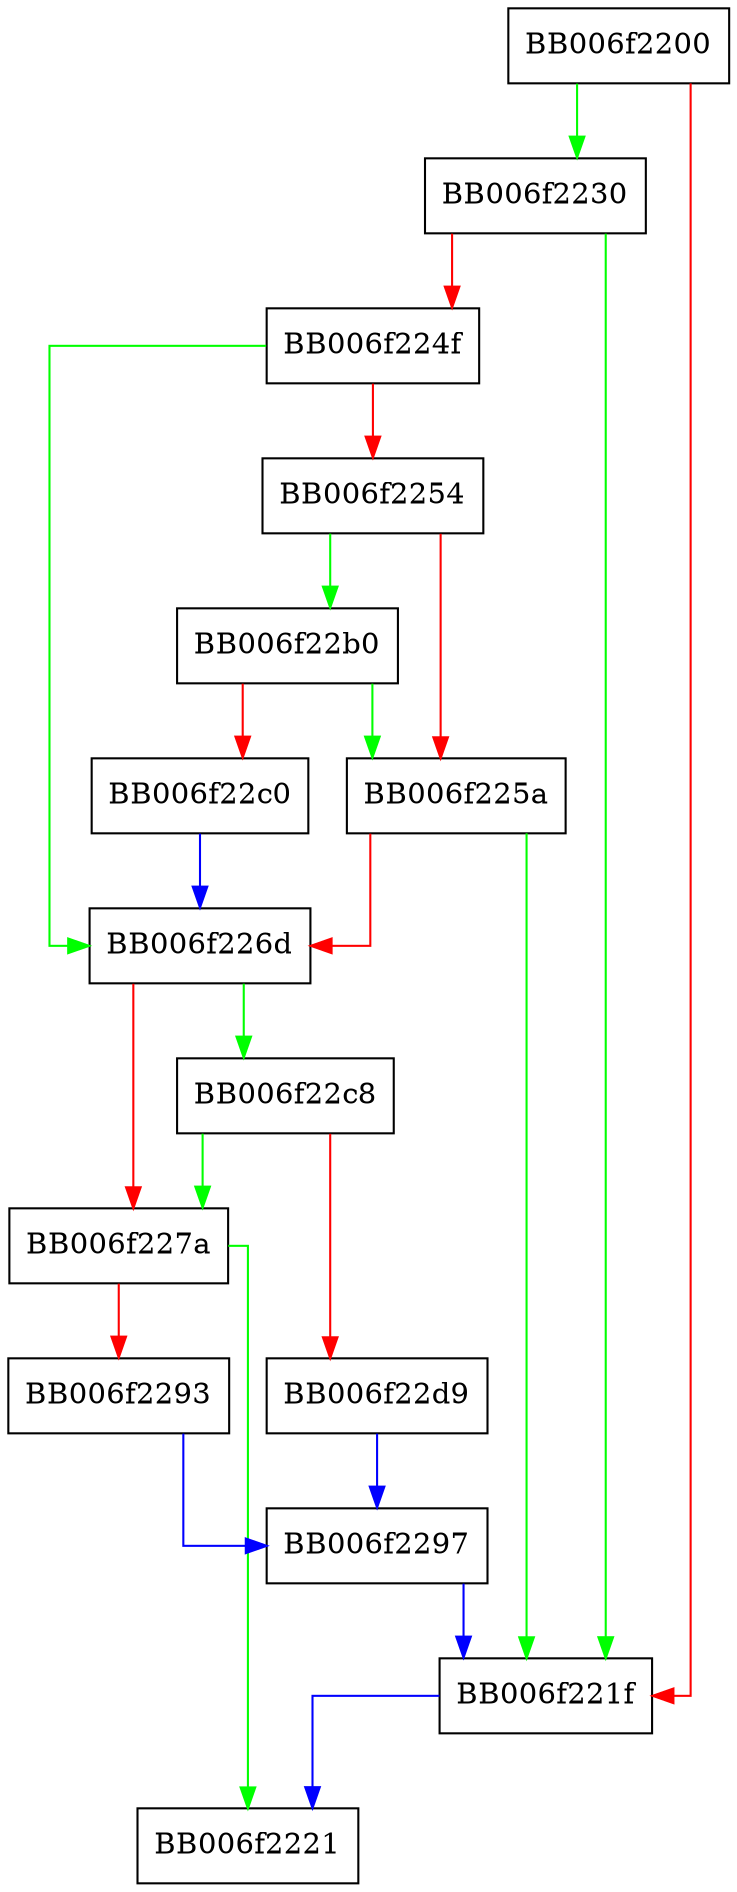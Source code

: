 digraph rsa_digest_sign_init {
  node [shape="box"];
  graph [splines=ortho];
  BB006f2200 -> BB006f2230 [color="green"];
  BB006f2200 -> BB006f221f [color="red"];
  BB006f221f -> BB006f2221 [color="blue"];
  BB006f2230 -> BB006f221f [color="green"];
  BB006f2230 -> BB006f224f [color="red"];
  BB006f224f -> BB006f226d [color="green"];
  BB006f224f -> BB006f2254 [color="red"];
  BB006f2254 -> BB006f22b0 [color="green"];
  BB006f2254 -> BB006f225a [color="red"];
  BB006f225a -> BB006f221f [color="green"];
  BB006f225a -> BB006f226d [color="red"];
  BB006f226d -> BB006f22c8 [color="green"];
  BB006f226d -> BB006f227a [color="red"];
  BB006f227a -> BB006f2221 [color="green"];
  BB006f227a -> BB006f2293 [color="red"];
  BB006f2293 -> BB006f2297 [color="blue"];
  BB006f2297 -> BB006f221f [color="blue"];
  BB006f22b0 -> BB006f225a [color="green"];
  BB006f22b0 -> BB006f22c0 [color="red"];
  BB006f22c0 -> BB006f226d [color="blue"];
  BB006f22c8 -> BB006f227a [color="green"];
  BB006f22c8 -> BB006f22d9 [color="red"];
  BB006f22d9 -> BB006f2297 [color="blue"];
}